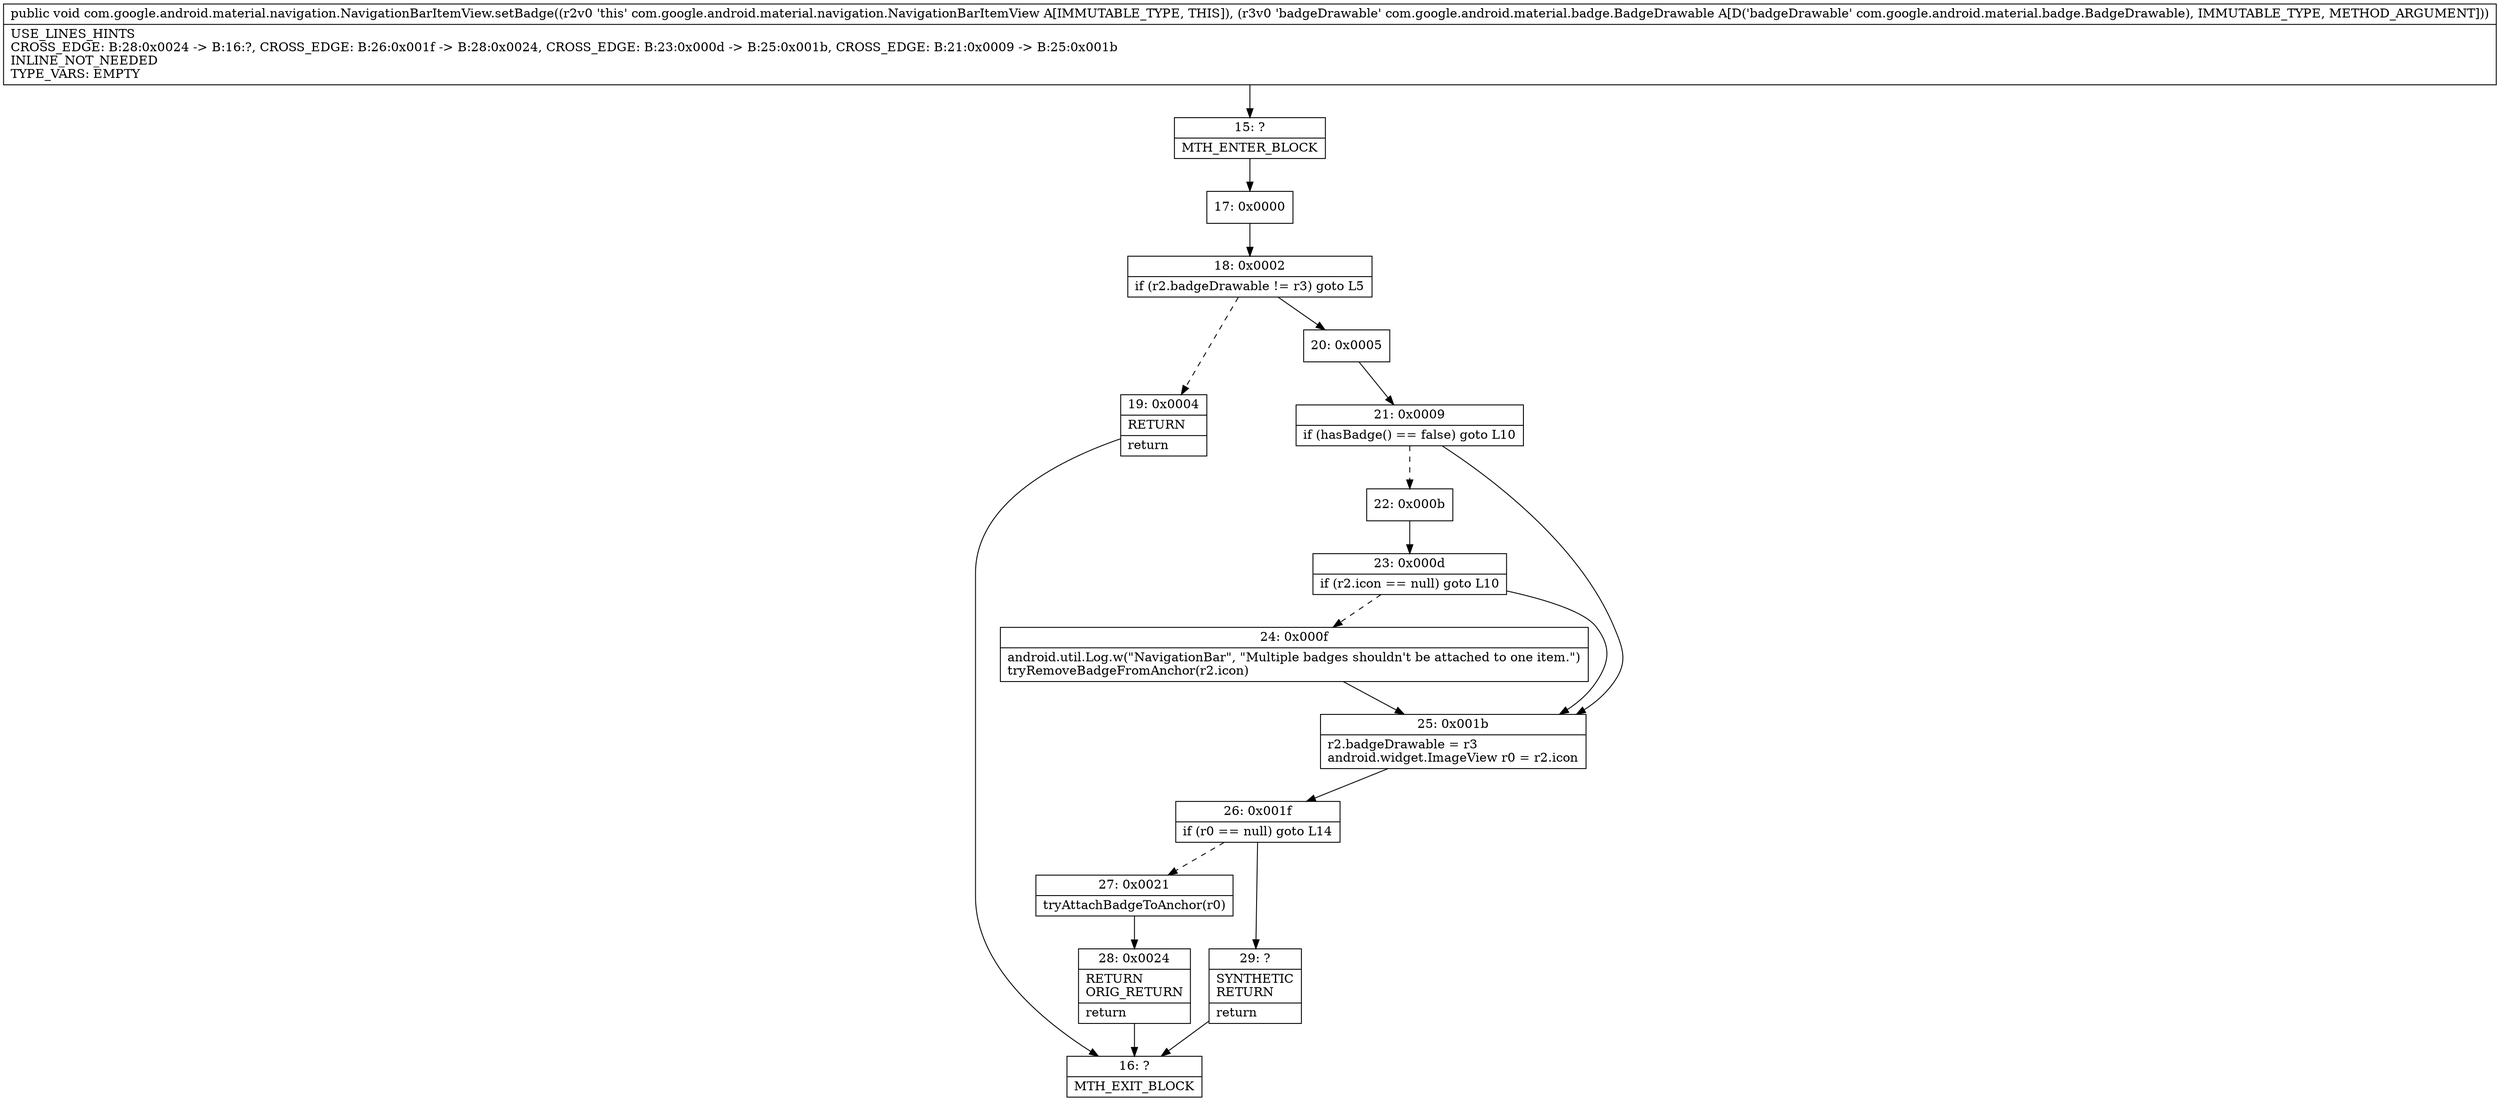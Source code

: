 digraph "CFG forcom.google.android.material.navigation.NavigationBarItemView.setBadge(Lcom\/google\/android\/material\/badge\/BadgeDrawable;)V" {
Node_15 [shape=record,label="{15\:\ ?|MTH_ENTER_BLOCK\l}"];
Node_17 [shape=record,label="{17\:\ 0x0000}"];
Node_18 [shape=record,label="{18\:\ 0x0002|if (r2.badgeDrawable != r3) goto L5\l}"];
Node_19 [shape=record,label="{19\:\ 0x0004|RETURN\l|return\l}"];
Node_16 [shape=record,label="{16\:\ ?|MTH_EXIT_BLOCK\l}"];
Node_20 [shape=record,label="{20\:\ 0x0005}"];
Node_21 [shape=record,label="{21\:\ 0x0009|if (hasBadge() == false) goto L10\l}"];
Node_22 [shape=record,label="{22\:\ 0x000b}"];
Node_23 [shape=record,label="{23\:\ 0x000d|if (r2.icon == null) goto L10\l}"];
Node_24 [shape=record,label="{24\:\ 0x000f|android.util.Log.w(\"NavigationBar\", \"Multiple badges shouldn't be attached to one item.\")\ltryRemoveBadgeFromAnchor(r2.icon)\l}"];
Node_25 [shape=record,label="{25\:\ 0x001b|r2.badgeDrawable = r3\landroid.widget.ImageView r0 = r2.icon\l}"];
Node_26 [shape=record,label="{26\:\ 0x001f|if (r0 == null) goto L14\l}"];
Node_27 [shape=record,label="{27\:\ 0x0021|tryAttachBadgeToAnchor(r0)\l}"];
Node_28 [shape=record,label="{28\:\ 0x0024|RETURN\lORIG_RETURN\l|return\l}"];
Node_29 [shape=record,label="{29\:\ ?|SYNTHETIC\lRETURN\l|return\l}"];
MethodNode[shape=record,label="{public void com.google.android.material.navigation.NavigationBarItemView.setBadge((r2v0 'this' com.google.android.material.navigation.NavigationBarItemView A[IMMUTABLE_TYPE, THIS]), (r3v0 'badgeDrawable' com.google.android.material.badge.BadgeDrawable A[D('badgeDrawable' com.google.android.material.badge.BadgeDrawable), IMMUTABLE_TYPE, METHOD_ARGUMENT]))  | USE_LINES_HINTS\lCROSS_EDGE: B:28:0x0024 \-\> B:16:?, CROSS_EDGE: B:26:0x001f \-\> B:28:0x0024, CROSS_EDGE: B:23:0x000d \-\> B:25:0x001b, CROSS_EDGE: B:21:0x0009 \-\> B:25:0x001b\lINLINE_NOT_NEEDED\lTYPE_VARS: EMPTY\l}"];
MethodNode -> Node_15;Node_15 -> Node_17;
Node_17 -> Node_18;
Node_18 -> Node_19[style=dashed];
Node_18 -> Node_20;
Node_19 -> Node_16;
Node_20 -> Node_21;
Node_21 -> Node_22[style=dashed];
Node_21 -> Node_25;
Node_22 -> Node_23;
Node_23 -> Node_24[style=dashed];
Node_23 -> Node_25;
Node_24 -> Node_25;
Node_25 -> Node_26;
Node_26 -> Node_27[style=dashed];
Node_26 -> Node_29;
Node_27 -> Node_28;
Node_28 -> Node_16;
Node_29 -> Node_16;
}

